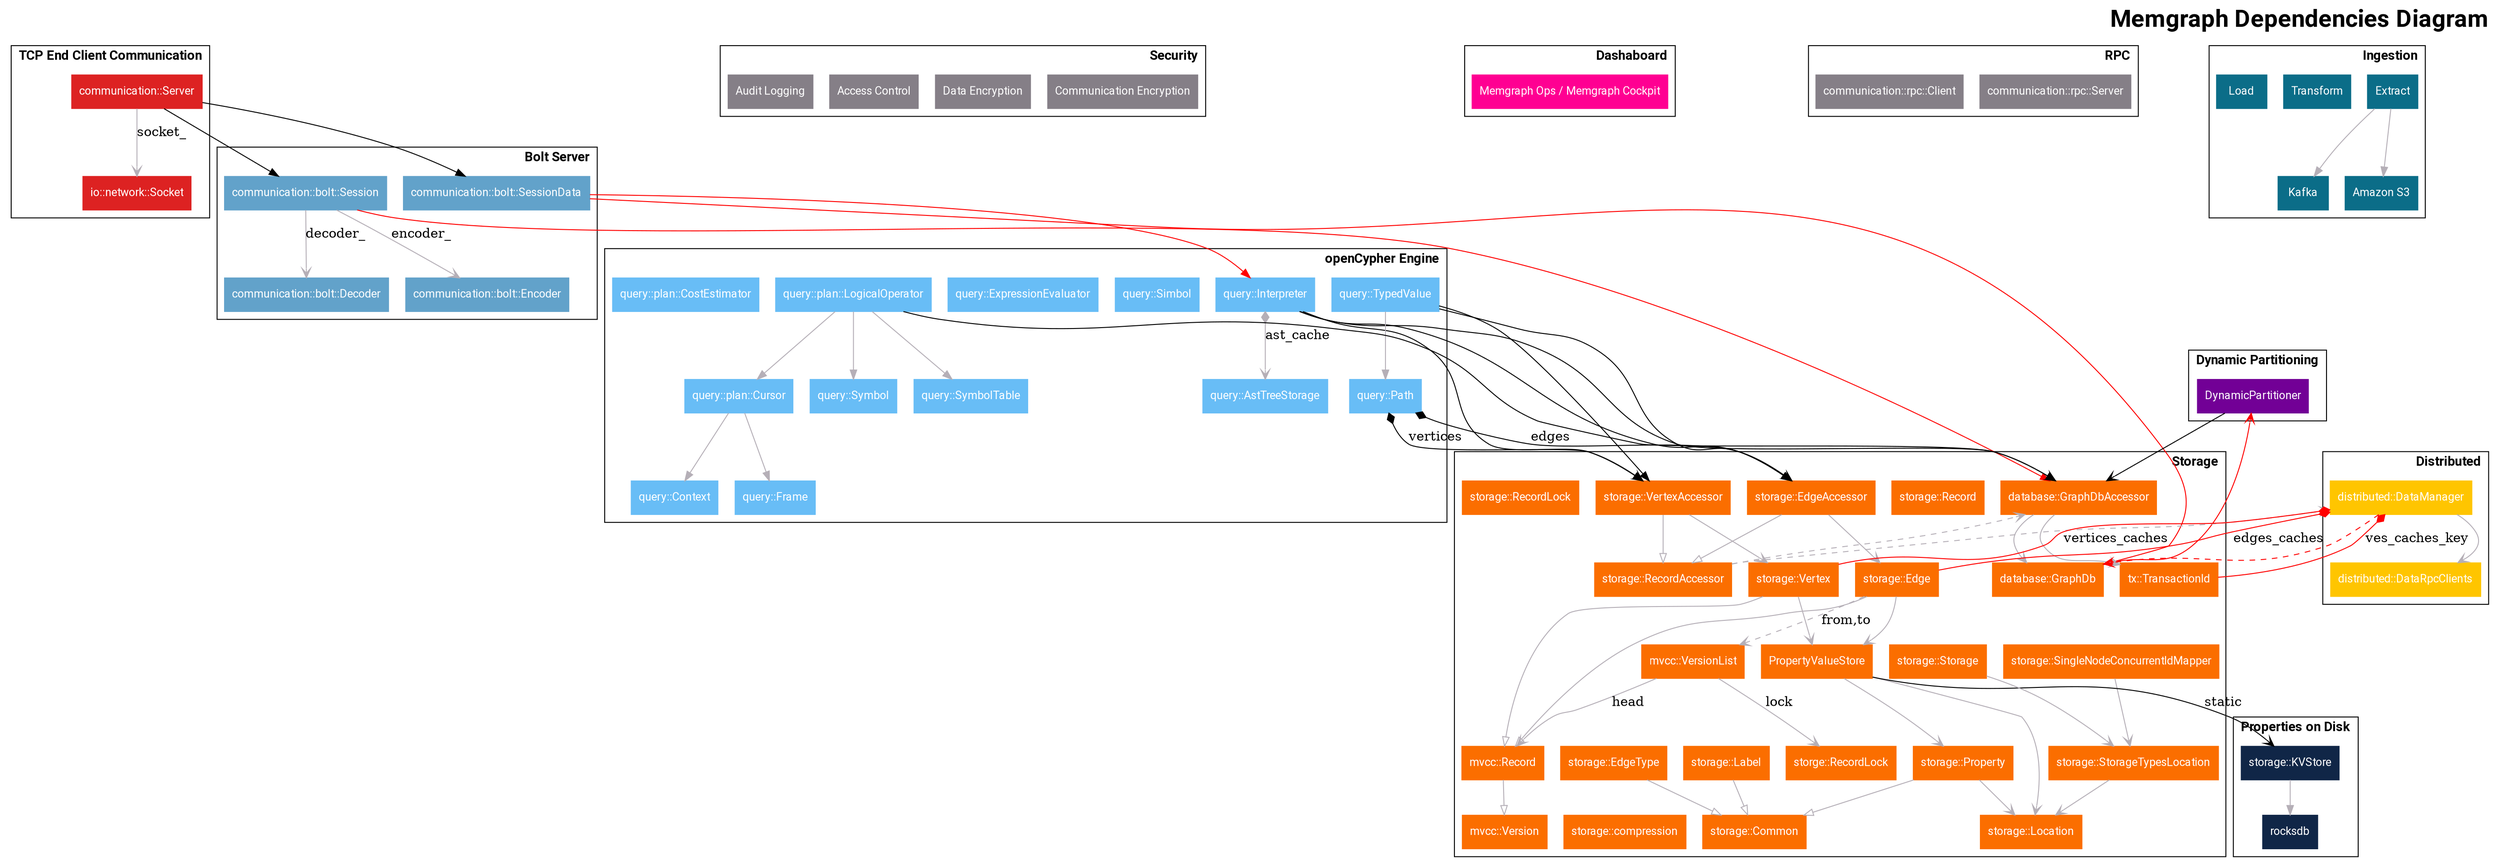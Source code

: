 // dot -Tpng dependencies.dot -o /path/to/output.png

// TODO (buda): Put PropertyValueStore to storage namespace

digraph {
  // At the beginning of each block there is a default style for that block
  label="Memgraph Dependencies Diagram"; fontname="Roboto Bold"; fontcolor=black;
    fontsize=26; labelloc=top; labeljust=right;
  compound=true; // If true, allow edges between clusters
  rankdir=TB; // Alternatives: LR
  node [shape=record fontname="Roboto", fontsize=12, fontcolor=white];
  edge [color="#B5AFB7"];

  // -- Legend --
  // dir=both arrowtail=diamond arrowhead=vee -> group ownership
  // dir=both arrowtail=none, arrowhead=vee -> ownership; stack or uptr

  subgraph cluster_tcp_end_client_communication {
    label="TCP End Client Communication"; fontsize=14;
    node [style=filled, color="#DD2222" fillcolor="#DD2222"];

    // Owned elements
    "communication::Server";
    "io::network::Socket";

    // Intracluster connections
    "communication::Server" -> "io::network::Socket"
      [label="socket_" dir=both arrowtail=none arrowhead=vee];
  }

  subgraph cluster_bolt_server {
    label="Bolt Server"; fontsize=14;
    node [style=filled, color="#62A2CA" fillcolor="#62A2CA"];

    // Owned elements
    "communication::bolt::SessionData";
    "communication::bolt::Session";
    "communication::bolt::Encoder";
    "communication::bolt::Decoder";

    // Intracluster connections
    "communication::bolt::Session" -> "communication::bolt::Encoder"
      [label="encoder_", dir=both arrowtail=none, arrowhead=vee];
    "communication::bolt::Session" -> "communication::bolt::Decoder"
      [label="decoder_", dir=both arrowtail=none, arrowhead=vee];
  }

  subgraph cluster_opencypher_engine {
    label="openCypher Engine"; fontsize=14;
    node [style=filled, color="#68BDF6" fillcolor="#68BDF6"];

    // Owned Elements
    "query::Interpreter";
    "query::AstTreeStorage";
    "query::TypedValue"
    "query::Path";
    "query::Simbol";
    "query::Context";
    "query::ExpressionEvaluator";
    "query::Frame";
    "query::SymbolTable";
    "query::plan::LogicalOperator";
    "query::plan::Cursor";
    "query::plan::CostEstimator";

    // Intracluster connections
    "query::Interpreter" -> "query::AstTreeStorage"
      [label="ast_cache" dir=both arrowtail=diamond arrowhead=vee];
    "query::TypedValue" -> "query::Path";
    "query::plan::Cursor" -> "query::Frame";
    "query::plan::Cursor" -> "query::Context";
    "query::plan::LogicalOperator" -> "query::Symbol";
    "query::plan::LogicalOperator" -> "query::SymbolTable";
    "query::plan::LogicalOperator" -> "query::plan::Cursor";
  }


  subgraph cluster_storage {
    label="Storage" fontsize=14;
    node [style=filled, color="#FB6E00" fillcolor="#FB6E00"];

    // Owned Elements
    "database::GraphDb";
    "database::GraphDbAccessor";
    "storage::Record";
    "storage::Vertex";
    "storage::Edge";
    "storage::RecordAccessor";
    "storage::VertexAccessor";
    "storage::EdgeAccessor";
    "storage::Common";
    "storage::Label";
    "storage::EdgeType";
    "storage::Property";
    "storage::compression";
    "storage::SingleNodeConcurrentIdMapper";
    "storage::Location";
    "storage::StorageTypesLocation";
    "PropertyValueStore";
    "storage::RecordLock";
    "mvcc::Version";
    "mvcc::Record";
    "mvcc::VersionList";

    // Intracluster connections
    "storage::VertexAccessor" -> "storage::RecordAccessor"
      [arrowhead=onormal];
    "storage::EdgeAccessor" -> "storage::RecordAccessor"
      [arrowhead=onormal];
    "storage::RecordAccessor" -> "database::GraphDbAccessor"
      [style=dashed arrowhead=vee];
    "storage::Vertex" -> "mvcc::Record"
      [arrowhead=onormal];
    "storage::Edge" -> "mvcc::Record"
      [arrowhead=onormal];
    "storage::Edge" -> "PropertyValueStore"
      [arrowhead=vee];
    "storage::Vertex" -> "PropertyValueStore"
      [arrowhead=vee];
    "storage::Edge" -> "mvcc::VersionList"
      [label="from,to" arrowhead=vee style=dashed];
    "storage::VertexAccessor" -> "storage::Vertex"
      [arrowhead=vee];
    "storage::EdgeAccessor" -> "storage::Edge"
      [arrowhead=vee];
    "storage::SingleNodeConcurrentIdMapper" -> "storage::StorageTypesLocation"
      [arrowhead=vee];
    "storage::StorageTypesLocation" -> "storage::Location"
      [arrowhead=vee];
    "storage::Storage" -> "storage::StorageTypesLocation"
      [arrowhead=vee];
    "storage::Property" -> "storage::Common"
      [arrowhead=onormal];
    "storage::Label" -> "storage::Common"
      [arrowhead=onormal];
    "storage::EdgeType" -> "storage::Common"
      [arrowhead=onormal];
    "storage::Property" -> "storage::Location"
      [arrowhead=vee];
    "PropertyValueStore" -> "storage::Property"
      [arrowhead=vee];
    "PropertyValueStore" -> "storage::Location"
      [arrowhead=vee];
    "database::GraphDbAccessor" -> "database::GraphDb"
      [arrowhead=vee];
    "database::GraphDbAccessor" -> "tx::TransactionId"
      [arrowhead=vee];
    "mvcc::VersionList" -> "storge::RecordLock"
      [label="lock" arrowhead=vee];
    "mvcc::VersionList" -> "mvcc::Record"
      [label="head" arrowhead=vee];
    "mvcc::Record" -> "mvcc::Version"
      [arrowhead=onormal];

    // Explicit positioning
    {rank=same;
        "database::GraphDbAccessor";
        "storage::VertexAccessor";
        "storage::EdgeAccessor";}
    {rank=same;
        "storage::Common";
        "storage::compression";}
  }

  subgraph cluster_properties_on_disk {
    label="Properties on Disk" fontsize=14;
    node [style=filled, color="#102647" fillcolor="#102647"];

    // Owned Elements
    "storage::KVStore";
    "rocksdb";

    // Intracluster connections
    "storage::KVStore" -> "rocksdb";
  }

  subgraph cluster_distributed {
    label="Distributed" fontsize=14;
    node [style=filled, color="#FFC500" fillcolor="#FFC500"];

    // Owned Elements
    "distributed::DataManager";
    "distributed::DataRpcClients";

    // Intracluster connections
    "distributed::DataManager" -> "distributed::DataRpcClients"
      [arrowhead=vee];
    "storage::RecordAccessor" -> "distributed::DataManager"
      [style=dashed arrowhead=vee];
  }

  subgraph cluster_dynamic_partitioning {
    label="Dynamic Partitioning" fontsize=14;
    node [style=filled, color="#720096" fillcolor="#720096"];

    // Owned Elements
    "DynamicPartitioner";
  }

  subgraph cluster_security {
    label="Security" fontsize=14;
    node [style=filled, color="#857F87" fillcolor="#857F87"];

    // Owned Elements
    "Communication Encryption";
    "Data Encryption";
    "Access Control";
    "Audit Logging";
  }

  subgraph cluster_web_dashboard {
    label="Dashaboard" fontsize=14;
    node [style=filled, color="#FF0092" fillcolor="#FF0092"];

    // Owned Elements
    "Memgraph Ops / Memgraph Cockpit";
  }

  subgraph cluster_rpc {
    label="RPC" fontsize=14;
    node [style=filled, color="#857F87" fillcolor="#857F87"];

    // Owned Elements
    "communication::rpc::Server";
    "communication::rpc::Client";
  }

  subgraph cluster_ingestion {
    label="Ingestion" fontsize=14;
    node [style=filled, color="#0B6D88" fillcolor="#0B6D88"];

    // Owned Elements
    "Extract";
    "Transform";
    "Load";
    "Amazon S3";
    "Kafka";

    // Intracluster connections
    "Extract" -> "Amazon S3";
    "Extract" -> "Kafka";

    // Explicit positioning
    {rank=same;"Extract";"Transform";"Load";}
  }

  // -- Intercluster connections --
  // cluster_tcp_end_client_communication -- cluster_bolt_server
  "communication::Server" -> "communication::bolt::SessionData" [color=black];
  "communication::Server" -> "communication::bolt::Session" [color=black];
  // cluster_bolt_server -> cluster_storage
  "communication::bolt::SessionData" -> "database::GraphDb" [color=red];
  "communication::bolt::Session" -> "database::GraphDbAccessor" [color=red];
  // cluster_bolt_server -> cluster_opencypher_engine
  "communication::bolt::SessionData" -> "query::Interpreter" [color=red];
  // cluster_opencypher_engine -- cluster_storage
  "query::Interpreter" -> "database::GraphDbAccessor" [color=black];
  "query::Interpreter" -> "storage::VertexAccessor" [color=black];
  "query::Interpreter" -> "storage::EdgeAccessor" [color=black];
  "query::TypedValue" -> "storage::VertexAccessor" [color=black];
  "query::TypedValue" -> "storage::EdgeAccessor" [color=black];
  "query::Path" -> "storage::VertexAccessor"
    [label="vertices" dir=both arrowtail=diamond arrowhead=vee color=black];
  "query::Path" -> "storage::EdgeAccessor"
    [label="edges" dir=both arrowtail=diamond arrowhead=vee color=black];
  "query::plan::LogicalOperator" -> "database::GraphDbAccessor"
    [color=black arrowhead=vee];
  // cluster_distributed -- cluster_storage
  "distributed::DataManager" -> "database::GraphDb"
    [arrowhead=vee style=dashed color=red];
  "distributed::DataManager" -> "tx::TransactionId"
    [label="ves_caches_key" dir=both arrowhead=none arrowtail=diamond
     color=red];
  "distributed::DataManager" -> "storage::Vertex"
    [label="vertices_caches" dir=both arrowhead=none arrowtail=diamond
     color=red];
  "distributed::DataManager" -> "storage::Edge"
    [label="edges_caches" dir=both arrowhead=none arrowtail=diamond
     color=red];
  // cluster_storage -- cluster_properties_on_disk
  "PropertyValueStore" -> "storage::KVStore"
    [label="static" arrowhead=vee color=black];
  // cluster_dynamic_partitioning -- cluster_storage
  "database::GraphDb" -> "DynamicPartitioner"
    [arrowhead=vee color=red];
  "DynamicPartitioner" -> "database::GraphDbAccessor"
    [arrowhead=vee color=black];
}
